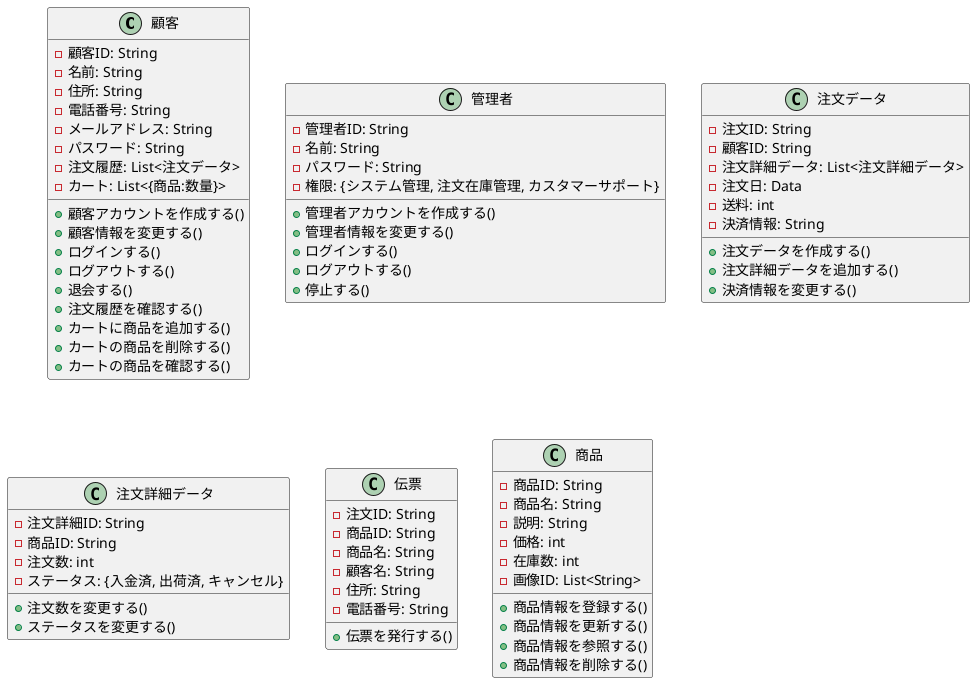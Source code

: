 @startuml .

class 顧客{
    - 顧客ID: String
    - 名前: String
    - 住所: String
    - 電話番号: String
    - メールアドレス: String
    - パスワード: String
    - 注文履歴: List<注文データ>
    - カート: List<{商品:数量}>

    + 顧客アカウントを作成する()
    + 顧客情報を変更する()
    + ログインする()
    + ログアウトする()
    + 退会する()
    + 注文履歴を確認する()
    + カートに商品を追加する()
    + カートの商品を削除する()
    + カートの商品を確認する()
}

class 管理者 {
    - 管理者ID: String
    - 名前: String
    - パスワード: String
    - 権限: {システム管理, 注文在庫管理, カスタマーサポート}

    + 管理者アカウントを作成する()
    + 管理者情報を変更する()
    + ログインする()
    + ログアウトする()
    + 停止する()
}

class 注文データ {
    - 注文ID: String
    - 顧客ID: String
    - 注文詳細データ: List<注文詳細データ>
    - 注文日: Data
    - 送料: int
    - 決済情報: String

    + 注文データを作成する()
    + 注文詳細データを追加する()
    + 決済情報を変更する()
}

class 注文詳細データ {
    - 注文詳細ID: String
    - 商品ID: String
    - 注文数: int
    - ステータス: {入金済, 出荷済, キャンセル}

    + 注文数を変更する()
    + ステータスを変更する()
}

class 伝票 {
    - 注文ID: String
    - 商品ID: String
    - 商品名: String
    - 顧客名: String
    - 住所: String
    - 電話番号: String

    + 伝票を発行する()
}

class 商品 {
    - 商品ID: String
    - 商品名: String
    - 説明: String
    - 価格: int
    - 在庫数: int
    - 画像ID: List<String>

    + 商品情報を登録する()
    + 商品情報を更新する()
    + 商品情報を参照する()
    + 商品情報を削除する()
}

@enduml